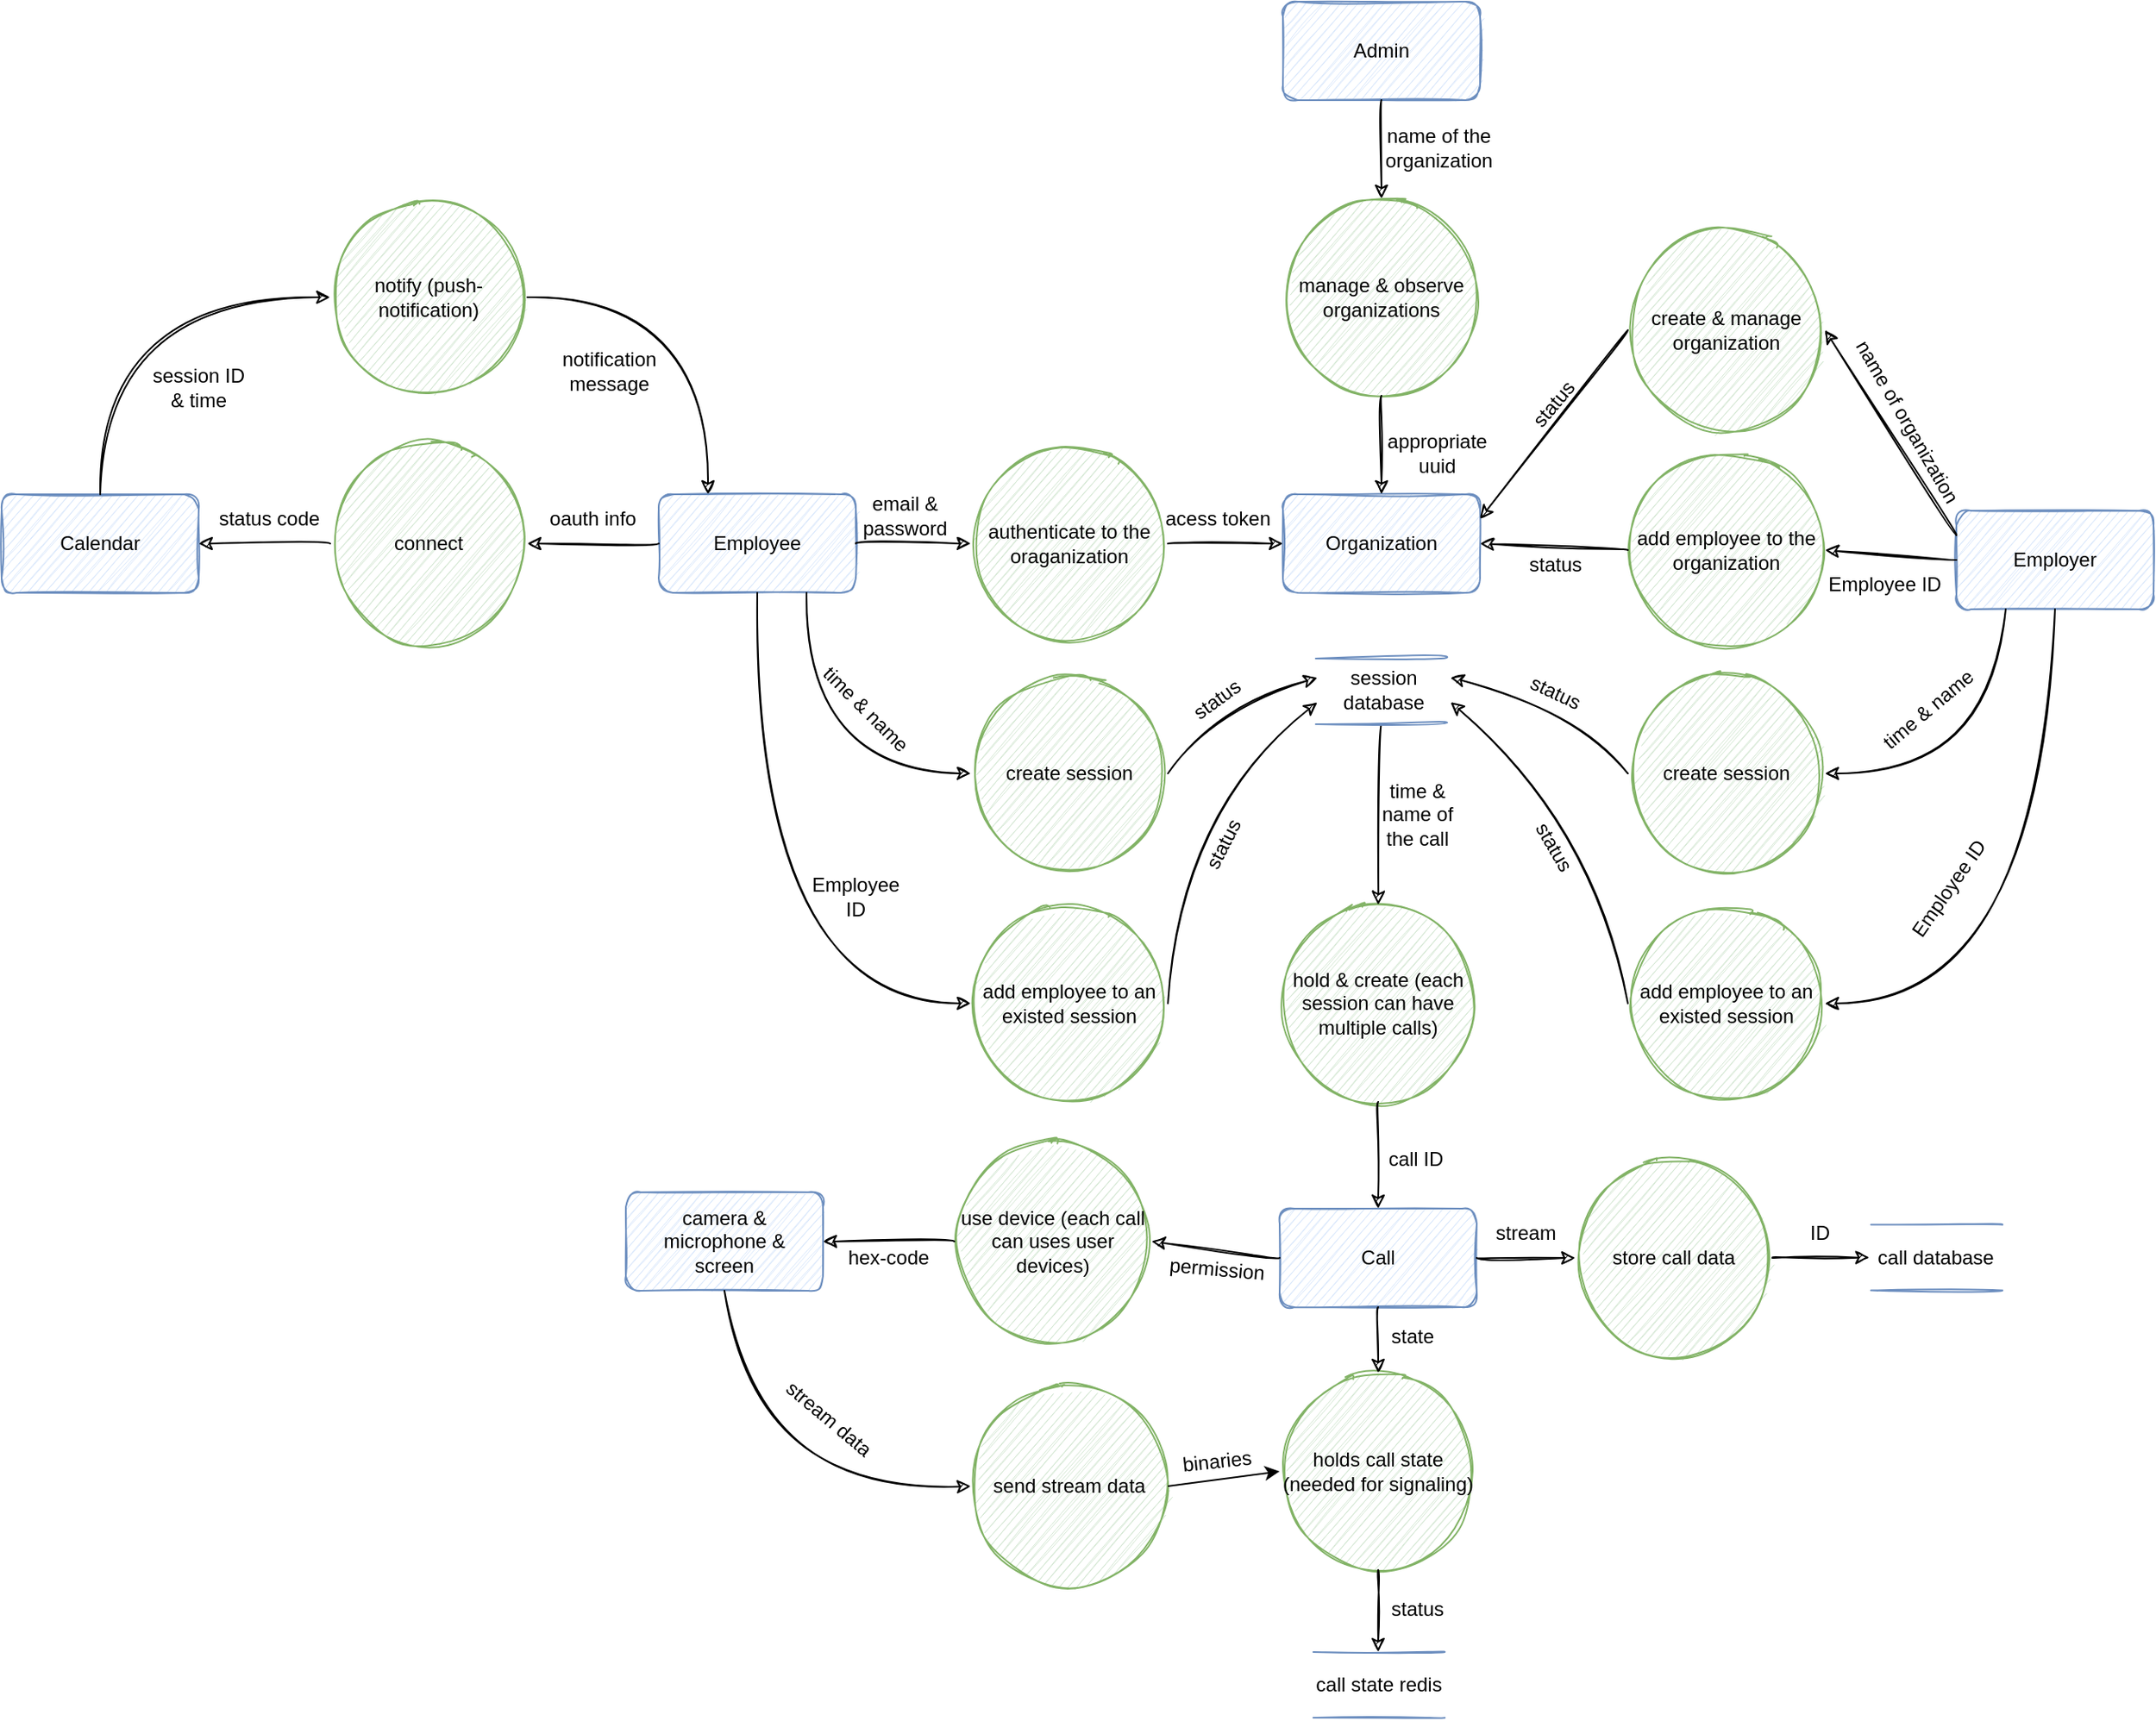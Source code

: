 <mxfile version="18.1.3" type="device"><diagram id="YySows1aSzzeRT33lZb8" name="Page-1"><mxGraphModel dx="2512" dy="702" grid="1" gridSize="10" guides="1" tooltips="1" connect="1" arrows="1" fold="1" page="1" pageScale="1" pageWidth="850" pageHeight="1100" math="0" shadow="0"><root><mxCell id="0"/><mxCell id="1" parent="0"/><mxCell id="kUDlVowtm5K8os70cwyw-1" value="Admin" style="rounded=1;whiteSpace=wrap;html=1;sketch=1;fillColor=#dae8fc;strokeColor=#6c8ebf;" parent="1" vertex="1"><mxGeometry x="390" y="120" width="120" height="60" as="geometry"/></mxCell><mxCell id="kUDlVowtm5K8os70cwyw-2" value="Employee" style="rounded=1;whiteSpace=wrap;html=1;sketch=1;fillColor=#dae8fc;strokeColor=#6c8ebf;" parent="1" vertex="1"><mxGeometry x="10" y="420" width="120" height="60" as="geometry"/></mxCell><mxCell id="kUDlVowtm5K8os70cwyw-3" value="Employer" style="rounded=1;whiteSpace=wrap;html=1;sketch=1;fillColor=#dae8fc;strokeColor=#6c8ebf;" parent="1" vertex="1"><mxGeometry x="800" y="430" width="120" height="60" as="geometry"/></mxCell><mxCell id="kUDlVowtm5K8os70cwyw-4" value="Organization" style="rounded=1;whiteSpace=wrap;html=1;sketch=1;fillColor=#dae8fc;strokeColor=#6c8ebf;" parent="1" vertex="1"><mxGeometry x="390" y="420" width="120" height="60" as="geometry"/></mxCell><mxCell id="kUDlVowtm5K8os70cwyw-5" value="Calendar" style="rounded=1;whiteSpace=wrap;html=1;sketch=1;fillColor=#dae8fc;strokeColor=#6c8ebf;" parent="1" vertex="1"><mxGeometry x="-390" y="420" width="120" height="60" as="geometry"/></mxCell><mxCell id="kUDlVowtm5K8os70cwyw-6" value="manage &amp;amp; observe organizations" style="ellipse;whiteSpace=wrap;html=1;aspect=fixed;rounded=1;sketch=1;fillColor=#d5e8d4;strokeColor=#82b366;" parent="1" vertex="1"><mxGeometry x="390" y="240" width="120" height="120" as="geometry"/></mxCell><mxCell id="kUDlVowtm5K8os70cwyw-9" value="create &amp;amp; manage organization" style="ellipse;whiteSpace=wrap;html=1;aspect=fixed;rounded=1;sketch=1;fillColor=#d5e8d4;strokeColor=#82b366;" parent="1" vertex="1"><mxGeometry x="600" y="260" width="120" height="120" as="geometry"/></mxCell><mxCell id="kUDlVowtm5K8os70cwyw-10" value="name of the organization" style="text;html=1;strokeColor=none;fillColor=none;align=center;verticalAlign=middle;whiteSpace=wrap;rounded=0;sketch=1;" parent="1" vertex="1"><mxGeometry x="455" y="194" width="60" height="30" as="geometry"/></mxCell><mxCell id="kUDlVowtm5K8os70cwyw-11" value="name of organization" style="text;html=1;strokeColor=none;fillColor=none;align=center;verticalAlign=middle;whiteSpace=wrap;rounded=0;sketch=1;rotation=60;" parent="1" vertex="1"><mxGeometry x="710" y="361" width="120" height="30" as="geometry"/></mxCell><mxCell id="kUDlVowtm5K8os70cwyw-14" value="appropriate uuid" style="text;html=1;strokeColor=none;fillColor=none;align=center;verticalAlign=middle;whiteSpace=wrap;rounded=0;sketch=1;" parent="1" vertex="1"><mxGeometry x="454" y="380" width="60" height="30" as="geometry"/></mxCell><mxCell id="kUDlVowtm5K8os70cwyw-15" value="status" style="text;html=1;strokeColor=none;fillColor=none;align=center;verticalAlign=middle;whiteSpace=wrap;rounded=0;sketch=1;rotation=-50;" parent="1" vertex="1"><mxGeometry x="525" y="350" width="60" height="30" as="geometry"/></mxCell><mxCell id="kUDlVowtm5K8os70cwyw-16" value="" style="endArrow=classic;html=1;rounded=1;sketch=1;curved=1;entryX=1;entryY=0.5;entryDx=0;entryDy=0;exitX=0;exitY=0.25;exitDx=0;exitDy=0;" parent="1" source="kUDlVowtm5K8os70cwyw-3" target="kUDlVowtm5K8os70cwyw-9" edge="1"><mxGeometry width="50" height="50" relative="1" as="geometry"><mxPoint x="270" y="470" as="sourcePoint"/><mxPoint x="320" y="420" as="targetPoint"/></mxGeometry></mxCell><mxCell id="kUDlVowtm5K8os70cwyw-17" value="" style="endArrow=classic;html=1;rounded=1;sketch=1;curved=1;entryX=1;entryY=0.25;entryDx=0;entryDy=0;exitX=0;exitY=0.5;exitDx=0;exitDy=0;" parent="1" source="kUDlVowtm5K8os70cwyw-9" target="kUDlVowtm5K8os70cwyw-4" edge="1"><mxGeometry width="50" height="50" relative="1" as="geometry"><mxPoint x="280" y="480" as="sourcePoint"/><mxPoint x="330" y="430" as="targetPoint"/><Array as="points"/></mxGeometry></mxCell><mxCell id="kUDlVowtm5K8os70cwyw-18" value="" style="endArrow=classic;html=1;rounded=1;sketch=1;curved=1;entryX=0.5;entryY=0;entryDx=0;entryDy=0;exitX=0.5;exitY=1;exitDx=0;exitDy=0;" parent="1" source="kUDlVowtm5K8os70cwyw-1" target="kUDlVowtm5K8os70cwyw-6" edge="1"><mxGeometry width="50" height="50" relative="1" as="geometry"><mxPoint x="280" y="480" as="sourcePoint"/><mxPoint x="330" y="430" as="targetPoint"/></mxGeometry></mxCell><mxCell id="kUDlVowtm5K8os70cwyw-19" value="" style="endArrow=classic;html=1;rounded=1;sketch=1;curved=1;entryX=0.5;entryY=0;entryDx=0;entryDy=0;exitX=0.5;exitY=1;exitDx=0;exitDy=0;" parent="1" source="kUDlVowtm5K8os70cwyw-6" target="kUDlVowtm5K8os70cwyw-4" edge="1"><mxGeometry width="50" height="50" relative="1" as="geometry"><mxPoint x="290" y="490" as="sourcePoint"/><mxPoint x="340" y="440" as="targetPoint"/></mxGeometry></mxCell><mxCell id="kUDlVowtm5K8os70cwyw-26" value="Call" style="rounded=1;whiteSpace=wrap;html=1;sketch=1;fillColor=#dae8fc;strokeColor=#6c8ebf;" parent="1" vertex="1"><mxGeometry x="388" y="855" width="120" height="60" as="geometry"/></mxCell><mxCell id="kUDlVowtm5K8os70cwyw-28" value="create session" style="ellipse;whiteSpace=wrap;html=1;aspect=fixed;rounded=1;sketch=1;fillColor=#d5e8d4;strokeColor=#82b366;" parent="1" vertex="1"><mxGeometry x="200" y="530" width="120" height="120" as="geometry"/></mxCell><mxCell id="kUDlVowtm5K8os70cwyw-29" value="add employee to an existed session" style="ellipse;whiteSpace=wrap;html=1;aspect=fixed;rounded=1;sketch=1;fillColor=#d5e8d4;strokeColor=#82b366;" parent="1" vertex="1"><mxGeometry x="200" y="670" width="120" height="120" as="geometry"/></mxCell><mxCell id="kUDlVowtm5K8os70cwyw-30" value="" style="endArrow=classic;html=1;rounded=1;sketch=1;curved=1;exitX=0.75;exitY=1;exitDx=0;exitDy=0;entryX=0;entryY=0.5;entryDx=0;entryDy=0;" parent="1" source="kUDlVowtm5K8os70cwyw-2" target="kUDlVowtm5K8os70cwyw-28" edge="1"><mxGeometry width="50" height="50" relative="1" as="geometry"><mxPoint x="470" y="750" as="sourcePoint"/><mxPoint x="520" y="700" as="targetPoint"/><Array as="points"><mxPoint x="100" y="590"/></Array></mxGeometry></mxCell><mxCell id="kUDlVowtm5K8os70cwyw-31" value="" style="endArrow=classic;html=1;rounded=1;sketch=1;curved=1;exitX=1;exitY=0.5;exitDx=0;exitDy=0;entryX=0;entryY=0.25;entryDx=0;entryDy=0;" parent="1" source="kUDlVowtm5K8os70cwyw-28" target="kUDlVowtm5K8os70cwyw-71" edge="1"><mxGeometry width="50" height="50" relative="1" as="geometry"><mxPoint x="389" y="520" as="sourcePoint"/><mxPoint x="400" y="530" as="targetPoint"/><Array as="points"><mxPoint x="350" y="550"/></Array></mxGeometry></mxCell><mxCell id="kUDlVowtm5K8os70cwyw-32" value="time &amp;amp; name" style="text;html=1;strokeColor=none;fillColor=none;align=center;verticalAlign=middle;whiteSpace=wrap;rounded=0;sketch=1;rotation=45;" parent="1" vertex="1"><mxGeometry x="101" y="536" width="70" height="30" as="geometry"/></mxCell><mxCell id="kUDlVowtm5K8os70cwyw-33" value="status" style="text;html=1;strokeColor=none;fillColor=none;align=center;verticalAlign=middle;whiteSpace=wrap;rounded=0;sketch=1;rotation=-36;" parent="1" vertex="1"><mxGeometry x="320" y="530" width="60" height="30" as="geometry"/></mxCell><mxCell id="kUDlVowtm5K8os70cwyw-34" value="create session" style="ellipse;whiteSpace=wrap;html=1;aspect=fixed;rounded=1;sketch=1;fillColor=#d5e8d4;strokeColor=#82b366;" parent="1" vertex="1"><mxGeometry x="600" y="530" width="120" height="120" as="geometry"/></mxCell><mxCell id="kUDlVowtm5K8os70cwyw-35" value="" style="endArrow=classic;html=1;rounded=1;sketch=1;curved=1;exitX=0;exitY=0.5;exitDx=0;exitDy=0;entryX=1;entryY=0.25;entryDx=0;entryDy=0;" parent="1" source="kUDlVowtm5K8os70cwyw-34" target="kUDlVowtm5K8os70cwyw-71" edge="1"><mxGeometry width="50" height="50" relative="1" as="geometry"><mxPoint x="330" y="600" as="sourcePoint"/><mxPoint x="500" y="530" as="targetPoint"/><Array as="points"><mxPoint x="570" y="550"/></Array></mxGeometry></mxCell><mxCell id="kUDlVowtm5K8os70cwyw-37" value="" style="endArrow=classic;html=1;rounded=1;sketch=1;curved=1;exitX=0.25;exitY=1;exitDx=0;exitDy=0;entryX=1;entryY=0.5;entryDx=0;entryDy=0;" parent="1" source="kUDlVowtm5K8os70cwyw-3" target="kUDlVowtm5K8os70cwyw-34" edge="1"><mxGeometry width="50" height="50" relative="1" as="geometry"><mxPoint x="730" y="510" as="sourcePoint"/><mxPoint x="860" y="620" as="targetPoint"/><Array as="points"><mxPoint x="820" y="590"/></Array></mxGeometry></mxCell><mxCell id="kUDlVowtm5K8os70cwyw-38" value="time &amp;amp; name" style="text;html=1;strokeColor=none;fillColor=none;align=center;verticalAlign=middle;whiteSpace=wrap;rounded=0;sketch=1;rotation=-40;" parent="1" vertex="1"><mxGeometry x="743" y="536" width="80" height="30" as="geometry"/></mxCell><mxCell id="kUDlVowtm5K8os70cwyw-39" value="" style="endArrow=classic;html=1;rounded=1;sketch=1;curved=1;exitX=0.5;exitY=1;exitDx=0;exitDy=0;entryX=0;entryY=0.5;entryDx=0;entryDy=0;" parent="1" source="kUDlVowtm5K8os70cwyw-2" target="kUDlVowtm5K8os70cwyw-29" edge="1"><mxGeometry width="50" height="50" relative="1" as="geometry"><mxPoint x="110" y="490" as="sourcePoint"/><mxPoint x="210" y="600" as="targetPoint"/><Array as="points"><mxPoint x="70" y="730"/></Array></mxGeometry></mxCell><mxCell id="kUDlVowtm5K8os70cwyw-40" value="Employee ID" style="text;html=1;strokeColor=none;fillColor=none;align=center;verticalAlign=middle;whiteSpace=wrap;rounded=0;sketch=1;" parent="1" vertex="1"><mxGeometry x="100" y="650" width="60" height="30" as="geometry"/></mxCell><mxCell id="kUDlVowtm5K8os70cwyw-41" value="" style="endArrow=classic;html=1;rounded=1;sketch=1;curved=1;exitX=1;exitY=0.5;exitDx=0;exitDy=0;entryX=0;entryY=0.75;entryDx=0;entryDy=0;" parent="1" source="kUDlVowtm5K8os70cwyw-29" target="kUDlVowtm5K8os70cwyw-71" edge="1"><mxGeometry width="50" height="50" relative="1" as="geometry"><mxPoint x="330" y="600" as="sourcePoint"/><mxPoint x="400" y="550" as="targetPoint"/><Array as="points"><mxPoint x="330" y="610"/></Array></mxGeometry></mxCell><mxCell id="kUDlVowtm5K8os70cwyw-42" value="add employee to an existed session" style="ellipse;whiteSpace=wrap;html=1;aspect=fixed;rounded=1;sketch=1;fillColor=#d5e8d4;strokeColor=#82b366;" parent="1" vertex="1"><mxGeometry x="600" y="670" width="120" height="120" as="geometry"/></mxCell><mxCell id="kUDlVowtm5K8os70cwyw-43" value="" style="endArrow=classic;html=1;rounded=1;sketch=1;curved=1;exitX=0;exitY=0.5;exitDx=0;exitDy=0;entryX=1;entryY=0.75;entryDx=0;entryDy=0;" parent="1" source="kUDlVowtm5K8os70cwyw-42" target="kUDlVowtm5K8os70cwyw-71" edge="1"><mxGeometry width="50" height="50" relative="1" as="geometry"><mxPoint x="330" y="740" as="sourcePoint"/><mxPoint x="500" y="550" as="targetPoint"/><Array as="points"><mxPoint x="580" y="620"/></Array></mxGeometry></mxCell><mxCell id="kUDlVowtm5K8os70cwyw-46" value="" style="endArrow=classic;html=1;rounded=1;sketch=1;curved=1;exitX=0.5;exitY=1;exitDx=0;exitDy=0;entryX=1;entryY=0.5;entryDx=0;entryDy=0;" parent="1" source="kUDlVowtm5K8os70cwyw-3" target="kUDlVowtm5K8os70cwyw-42" edge="1"><mxGeometry width="50" height="50" relative="1" as="geometry"><mxPoint x="870" y="520" as="sourcePoint"/><mxPoint x="1000" y="770" as="targetPoint"/><Array as="points"><mxPoint x="850" y="730"/></Array></mxGeometry></mxCell><mxCell id="kUDlVowtm5K8os70cwyw-47" value="Employee ID" style="text;html=1;strokeColor=none;fillColor=none;align=center;verticalAlign=middle;whiteSpace=wrap;rounded=0;sketch=1;rotation=-55;" parent="1" vertex="1"><mxGeometry x="759" y="645" width="73" height="30" as="geometry"/></mxCell><mxCell id="kUDlVowtm5K8os70cwyw-48" value="hold &amp;amp; create (each session can have multiple calls)" style="ellipse;whiteSpace=wrap;html=1;aspect=fixed;rounded=1;sketch=1;fillColor=#d5e8d4;strokeColor=#82b366;" parent="1" vertex="1"><mxGeometry x="388" y="670" width="120" height="120" as="geometry"/></mxCell><mxCell id="kUDlVowtm5K8os70cwyw-49" value="" style="endArrow=classic;html=1;rounded=1;sketch=1;curved=1;exitX=0.5;exitY=1;exitDx=0;exitDy=0;entryX=0.5;entryY=0;entryDx=0;entryDy=0;" parent="1" source="kUDlVowtm5K8os70cwyw-48" target="kUDlVowtm5K8os70cwyw-26" edge="1"><mxGeometry width="50" height="50" relative="1" as="geometry"><mxPoint x="318" y="685" as="sourcePoint"/><mxPoint x="398" y="615" as="targetPoint"/><Array as="points"/></mxGeometry></mxCell><mxCell id="kUDlVowtm5K8os70cwyw-50" value="" style="endArrow=classic;html=1;rounded=1;sketch=1;curved=1;entryX=0.5;entryY=0;entryDx=0;entryDy=0;" parent="1" target="kUDlVowtm5K8os70cwyw-48" edge="1"><mxGeometry width="50" height="50" relative="1" as="geometry"><mxPoint x="450" y="560" as="sourcePoint"/><mxPoint x="470" y="920" as="targetPoint"/><Array as="points"/></mxGeometry></mxCell><mxCell id="kUDlVowtm5K8os70cwyw-51" value="time &amp;amp; name of the call" style="text;html=1;strokeColor=none;fillColor=none;align=center;verticalAlign=middle;whiteSpace=wrap;rounded=0;sketch=1;" parent="1" vertex="1"><mxGeometry x="443" y="600" width="58" height="30" as="geometry"/></mxCell><mxCell id="kUDlVowtm5K8os70cwyw-52" value="call ID" style="text;html=1;strokeColor=none;fillColor=none;align=center;verticalAlign=middle;whiteSpace=wrap;rounded=0;sketch=1;" parent="1" vertex="1"><mxGeometry x="441" y="810" width="60" height="30" as="geometry"/></mxCell><mxCell id="kUDlVowtm5K8os70cwyw-53" value="connect" style="ellipse;whiteSpace=wrap;html=1;aspect=fixed;rounded=1;sketch=1;fillColor=#d5e8d4;strokeColor=#82b366;" parent="1" vertex="1"><mxGeometry x="-190" y="390" width="120" height="120" as="geometry"/></mxCell><mxCell id="kUDlVowtm5K8os70cwyw-54" value="" style="endArrow=classic;html=1;rounded=1;sketch=1;curved=1;exitX=0;exitY=0.5;exitDx=0;exitDy=0;" parent="1" source="kUDlVowtm5K8os70cwyw-2" target="kUDlVowtm5K8os70cwyw-53" edge="1"><mxGeometry width="50" height="50" relative="1" as="geometry"><mxPoint x="-70" y="570" as="sourcePoint"/><mxPoint x="-20" y="520" as="targetPoint"/></mxGeometry></mxCell><mxCell id="kUDlVowtm5K8os70cwyw-55" value="" style="endArrow=classic;html=1;rounded=1;sketch=1;curved=1;exitX=0;exitY=0.5;exitDx=0;exitDy=0;entryX=1;entryY=0.5;entryDx=0;entryDy=0;" parent="1" source="kUDlVowtm5K8os70cwyw-53" target="kUDlVowtm5K8os70cwyw-5" edge="1"><mxGeometry width="50" height="50" relative="1" as="geometry"><mxPoint x="20" y="460" as="sourcePoint"/><mxPoint x="-60" y="460" as="targetPoint"/></mxGeometry></mxCell><mxCell id="kUDlVowtm5K8os70cwyw-56" value="oauth info" style="text;html=1;strokeColor=none;fillColor=none;align=center;verticalAlign=middle;whiteSpace=wrap;rounded=0;sketch=1;" parent="1" vertex="1"><mxGeometry x="-60" y="420" width="60" height="30" as="geometry"/></mxCell><mxCell id="kUDlVowtm5K8os70cwyw-57" value="status code" style="text;html=1;strokeColor=none;fillColor=none;align=center;verticalAlign=middle;whiteSpace=wrap;rounded=0;sketch=1;" parent="1" vertex="1"><mxGeometry x="-262" y="420" width="70" height="30" as="geometry"/></mxCell><mxCell id="kUDlVowtm5K8os70cwyw-58" value="notify (push-notification)" style="ellipse;whiteSpace=wrap;html=1;aspect=fixed;rounded=1;sketch=1;fillColor=#d5e8d4;strokeColor=#82b366;" parent="1" vertex="1"><mxGeometry x="-190" y="240" width="120" height="120" as="geometry"/></mxCell><mxCell id="kUDlVowtm5K8os70cwyw-59" value="" style="endArrow=classic;html=1;rounded=1;sketch=1;curved=1;exitX=0.5;exitY=0;exitDx=0;exitDy=0;entryX=0;entryY=0.5;entryDx=0;entryDy=0;" parent="1" source="kUDlVowtm5K8os70cwyw-5" target="kUDlVowtm5K8os70cwyw-58" edge="1"><mxGeometry width="50" height="50" relative="1" as="geometry"><mxPoint x="-110" y="470" as="sourcePoint"/><mxPoint x="-60" y="420" as="targetPoint"/><Array as="points"><mxPoint x="-330" y="300"/></Array></mxGeometry></mxCell><mxCell id="kUDlVowtm5K8os70cwyw-60" value="" style="endArrow=classic;html=1;rounded=1;sketch=1;curved=1;entryX=0.25;entryY=0;entryDx=0;entryDy=0;exitX=1;exitY=0.5;exitDx=0;exitDy=0;" parent="1" source="kUDlVowtm5K8os70cwyw-58" target="kUDlVowtm5K8os70cwyw-2" edge="1"><mxGeometry width="50" height="50" relative="1" as="geometry"><mxPoint x="-110" y="470" as="sourcePoint"/><mxPoint x="-60" y="420" as="targetPoint"/><Array as="points"><mxPoint x="40" y="300"/></Array></mxGeometry></mxCell><mxCell id="kUDlVowtm5K8os70cwyw-61" value="notification message" style="text;html=1;strokeColor=none;fillColor=none;align=center;verticalAlign=middle;whiteSpace=wrap;rounded=0;sketch=1;" parent="1" vertex="1"><mxGeometry x="-50" y="330" width="60" height="30" as="geometry"/></mxCell><mxCell id="kUDlVowtm5K8os70cwyw-62" value="session ID &amp;amp; time" style="text;html=1;strokeColor=none;fillColor=none;align=center;verticalAlign=middle;whiteSpace=wrap;rounded=0;sketch=1;" parent="1" vertex="1"><mxGeometry x="-300" y="340" width="60" height="30" as="geometry"/></mxCell><mxCell id="kUDlVowtm5K8os70cwyw-69" value="" style="endArrow=none;html=1;rounded=1;sketch=1;curved=1;fillColor=#dae8fc;strokeColor=#6c8ebf;" parent="1" edge="1"><mxGeometry width="50" height="50" relative="1" as="geometry"><mxPoint x="490" y="519" as="sourcePoint"/><mxPoint x="410" y="520" as="targetPoint"/></mxGeometry></mxCell><mxCell id="kUDlVowtm5K8os70cwyw-70" value="" style="endArrow=none;html=1;rounded=1;sketch=1;curved=1;fillColor=#dae8fc;strokeColor=#6c8ebf;" parent="1" edge="1"><mxGeometry width="50" height="50" relative="1" as="geometry"><mxPoint x="490" y="559" as="sourcePoint"/><mxPoint x="410" y="560" as="targetPoint"/></mxGeometry></mxCell><mxCell id="kUDlVowtm5K8os70cwyw-71" value="session database" style="text;html=1;strokeColor=none;fillColor=none;align=center;verticalAlign=middle;whiteSpace=wrap;rounded=0;sketch=1;" parent="1" vertex="1"><mxGeometry x="411" y="524.17" width="81" height="30" as="geometry"/></mxCell><mxCell id="kUDlVowtm5K8os70cwyw-72" value="status" style="text;html=1;strokeColor=none;fillColor=none;align=center;verticalAlign=middle;whiteSpace=wrap;rounded=0;sketch=1;rotation=-63;" parent="1" vertex="1"><mxGeometry x="324" y="618" width="60" height="30" as="geometry"/></mxCell><mxCell id="kUDlVowtm5K8os70cwyw-73" value="status" style="text;html=1;strokeColor=none;fillColor=none;align=center;verticalAlign=middle;whiteSpace=wrap;rounded=0;sketch=1;rotation=60;" parent="1" vertex="1"><mxGeometry x="525" y="620" width="60" height="30" as="geometry"/></mxCell><mxCell id="kUDlVowtm5K8os70cwyw-75" value="" style="endArrow=none;html=1;rounded=1;sketch=1;curved=1;fillColor=#dae8fc;strokeColor=#6c8ebf;" parent="1" edge="1"><mxGeometry width="50" height="50" relative="1" as="geometry"><mxPoint x="828" y="864.8" as="sourcePoint"/><mxPoint x="748" y="864.8" as="targetPoint"/></mxGeometry></mxCell><mxCell id="kUDlVowtm5K8os70cwyw-76" value="" style="endArrow=none;html=1;rounded=1;sketch=1;curved=1;fillColor=#dae8fc;strokeColor=#6c8ebf;" parent="1" edge="1"><mxGeometry width="50" height="50" relative="1" as="geometry"><mxPoint x="828" y="904.8" as="sourcePoint"/><mxPoint x="748" y="904.8" as="targetPoint"/></mxGeometry></mxCell><mxCell id="kUDlVowtm5K8os70cwyw-77" value="call database" style="text;html=1;strokeColor=none;fillColor=none;align=center;verticalAlign=middle;whiteSpace=wrap;rounded=0;sketch=1;" parent="1" vertex="1"><mxGeometry x="747" y="869.8" width="81" height="30" as="geometry"/></mxCell><mxCell id="kUDlVowtm5K8os70cwyw-78" value="store call data" style="ellipse;whiteSpace=wrap;html=1;aspect=fixed;rounded=1;sketch=1;fillColor=#d5e8d4;strokeColor=#82b366;" parent="1" vertex="1"><mxGeometry x="568" y="825" width="120" height="120" as="geometry"/></mxCell><mxCell id="kUDlVowtm5K8os70cwyw-79" value="" style="endArrow=classic;html=1;rounded=1;sketch=1;curved=1;exitX=1;exitY=0.5;exitDx=0;exitDy=0;entryX=0;entryY=0.5;entryDx=0;entryDy=0;" parent="1" source="kUDlVowtm5K8os70cwyw-26" target="kUDlVowtm5K8os70cwyw-78" edge="1"><mxGeometry width="50" height="50" relative="1" as="geometry"><mxPoint x="558" y="835" as="sourcePoint"/><mxPoint x="608" y="785" as="targetPoint"/></mxGeometry></mxCell><mxCell id="kUDlVowtm5K8os70cwyw-80" value="" style="endArrow=classic;html=1;rounded=1;sketch=1;curved=1;exitX=1;exitY=0.5;exitDx=0;exitDy=0;entryX=0;entryY=0.5;entryDx=0;entryDy=0;" parent="1" source="kUDlVowtm5K8os70cwyw-78" target="kUDlVowtm5K8os70cwyw-77" edge="1"><mxGeometry width="50" height="50" relative="1" as="geometry"><mxPoint x="518" y="895" as="sourcePoint"/><mxPoint x="578" y="895" as="targetPoint"/></mxGeometry></mxCell><mxCell id="kUDlVowtm5K8os70cwyw-81" value="stream" style="text;html=1;strokeColor=none;fillColor=none;align=center;verticalAlign=middle;whiteSpace=wrap;rounded=0;sketch=1;" parent="1" vertex="1"><mxGeometry x="508" y="855" width="60" height="30" as="geometry"/></mxCell><mxCell id="kUDlVowtm5K8os70cwyw-82" value="ID" style="text;html=1;strokeColor=none;fillColor=none;align=center;verticalAlign=middle;whiteSpace=wrap;rounded=0;sketch=1;" parent="1" vertex="1"><mxGeometry x="687" y="855" width="60" height="30" as="geometry"/></mxCell><mxCell id="kUDlVowtm5K8os70cwyw-83" value="use device (each call can uses user devices)" style="ellipse;whiteSpace=wrap;html=1;aspect=fixed;rounded=1;sketch=1;fillColor=#d5e8d4;strokeColor=#82b366;" parent="1" vertex="1"><mxGeometry x="190" y="815" width="120" height="120" as="geometry"/></mxCell><mxCell id="kUDlVowtm5K8os70cwyw-84" value="" style="endArrow=classic;html=1;rounded=1;sketch=1;curved=1;exitX=0;exitY=0.5;exitDx=0;exitDy=0;entryX=1;entryY=0.5;entryDx=0;entryDy=0;" parent="1" source="kUDlVowtm5K8os70cwyw-26" target="kUDlVowtm5K8os70cwyw-83" edge="1"><mxGeometry width="50" height="50" relative="1" as="geometry"><mxPoint x="308" y="855" as="sourcePoint"/><mxPoint x="358" y="805" as="targetPoint"/></mxGeometry></mxCell><mxCell id="kUDlVowtm5K8os70cwyw-85" value="camera &amp;amp; &lt;br&gt;microphone &amp;amp;&lt;br&gt;screen" style="rounded=1;whiteSpace=wrap;html=1;sketch=1;fillColor=#dae8fc;strokeColor=#6c8ebf;" parent="1" vertex="1"><mxGeometry x="-10" y="845" width="120" height="60" as="geometry"/></mxCell><mxCell id="kUDlVowtm5K8os70cwyw-86" value="permission" style="text;html=1;strokeColor=none;fillColor=none;align=center;verticalAlign=middle;whiteSpace=wrap;rounded=0;sketch=1;rotation=5;" parent="1" vertex="1"><mxGeometry x="320" y="877" width="60" height="30" as="geometry"/></mxCell><mxCell id="kUDlVowtm5K8os70cwyw-87" value="" style="endArrow=classic;html=1;rounded=1;sketch=1;curved=1;exitX=0;exitY=0.5;exitDx=0;exitDy=0;entryX=1;entryY=0.5;entryDx=0;entryDy=0;" parent="1" source="kUDlVowtm5K8os70cwyw-83" target="kUDlVowtm5K8os70cwyw-85" edge="1"><mxGeometry width="50" height="50" relative="1" as="geometry"><mxPoint x="238" y="895" as="sourcePoint"/><mxPoint x="288" y="845" as="targetPoint"/></mxGeometry></mxCell><mxCell id="kUDlVowtm5K8os70cwyw-88" value="hex-code" style="text;html=1;strokeColor=none;fillColor=none;align=center;verticalAlign=middle;whiteSpace=wrap;rounded=0;sketch=1;" parent="1" vertex="1"><mxGeometry x="120" y="869.8" width="60" height="30" as="geometry"/></mxCell><mxCell id="kUDlVowtm5K8os70cwyw-89" value="authenticate to the oraganization" style="ellipse;whiteSpace=wrap;html=1;aspect=fixed;rounded=1;sketch=1;fillColor=#d5e8d4;strokeColor=#82b366;" parent="1" vertex="1"><mxGeometry x="200" y="390" width="120" height="120" as="geometry"/></mxCell><mxCell id="kUDlVowtm5K8os70cwyw-90" value="" style="endArrow=classic;html=1;rounded=1;sketch=1;curved=1;exitX=1;exitY=0.5;exitDx=0;exitDy=0;entryX=0;entryY=0.5;entryDx=0;entryDy=0;" parent="1" source="kUDlVowtm5K8os70cwyw-2" target="kUDlVowtm5K8os70cwyw-89" edge="1"><mxGeometry width="50" height="50" relative="1" as="geometry"><mxPoint x="240" y="450" as="sourcePoint"/><mxPoint x="290" y="400" as="targetPoint"/><Array as="points"/></mxGeometry></mxCell><mxCell id="kUDlVowtm5K8os70cwyw-91" value="email &amp;amp; password" style="text;html=1;strokeColor=none;fillColor=none;align=center;verticalAlign=middle;whiteSpace=wrap;rounded=0;sketch=1;" parent="1" vertex="1"><mxGeometry x="130" y="418" width="60" height="30" as="geometry"/></mxCell><mxCell id="kUDlVowtm5K8os70cwyw-92" value="acess token" style="text;html=1;strokeColor=none;fillColor=none;align=center;verticalAlign=middle;whiteSpace=wrap;rounded=0;sketch=1;rotation=0;" parent="1" vertex="1"><mxGeometry x="312.5" y="420" width="75" height="30" as="geometry"/></mxCell><mxCell id="kUDlVowtm5K8os70cwyw-93" value="" style="endArrow=classic;html=1;rounded=1;sketch=1;curved=1;entryX=0;entryY=0.5;entryDx=0;entryDy=0;exitX=1;exitY=0.5;exitDx=0;exitDy=0;" parent="1" source="kUDlVowtm5K8os70cwyw-89" target="kUDlVowtm5K8os70cwyw-4" edge="1"><mxGeometry width="50" height="50" relative="1" as="geometry"><mxPoint x="610" y="460" as="sourcePoint"/><mxPoint x="520" y="460" as="targetPoint"/><Array as="points"/></mxGeometry></mxCell><mxCell id="kUDlVowtm5K8os70cwyw-94" value="holds call state (needed for signaling)" style="ellipse;whiteSpace=wrap;html=1;aspect=fixed;rounded=1;sketch=1;fillColor=#d5e8d4;strokeColor=#82b366;" parent="1" vertex="1"><mxGeometry x="388" y="955" width="120" height="120" as="geometry"/></mxCell><mxCell id="kUDlVowtm5K8os70cwyw-95" value="" style="endArrow=none;html=1;rounded=1;sketch=1;curved=1;fillColor=#dae8fc;strokeColor=#6c8ebf;" parent="1" edge="1"><mxGeometry width="50" height="50" relative="1" as="geometry"><mxPoint x="488.5" y="1125.0" as="sourcePoint"/><mxPoint x="408.5" y="1125.0" as="targetPoint"/></mxGeometry></mxCell><mxCell id="kUDlVowtm5K8os70cwyw-96" value="" style="endArrow=none;html=1;rounded=1;sketch=1;curved=1;fillColor=#dae8fc;strokeColor=#6c8ebf;" parent="1" edge="1"><mxGeometry width="50" height="50" relative="1" as="geometry"><mxPoint x="488.5" y="1165.0" as="sourcePoint"/><mxPoint x="408.5" y="1165.0" as="targetPoint"/></mxGeometry></mxCell><mxCell id="kUDlVowtm5K8os70cwyw-97" value="call state redis" style="text;html=1;strokeColor=none;fillColor=none;align=center;verticalAlign=middle;whiteSpace=wrap;rounded=0;sketch=1;" parent="1" vertex="1"><mxGeometry x="407.5" y="1130" width="81" height="30" as="geometry"/></mxCell><mxCell id="kUDlVowtm5K8os70cwyw-98" value="" style="endArrow=classic;html=1;rounded=1;sketch=1;curved=1;exitX=0.5;exitY=1;exitDx=0;exitDy=0;entryX=0.5;entryY=0;entryDx=0;entryDy=0;" parent="1" source="kUDlVowtm5K8os70cwyw-26" target="kUDlVowtm5K8os70cwyw-94" edge="1"><mxGeometry width="50" height="50" relative="1" as="geometry"><mxPoint x="448" y="1055" as="sourcePoint"/><mxPoint x="498" y="1005" as="targetPoint"/></mxGeometry></mxCell><mxCell id="kUDlVowtm5K8os70cwyw-99" value="" style="endArrow=classic;html=1;rounded=1;sketch=1;curved=1;exitX=0.5;exitY=1;exitDx=0;exitDy=0;" parent="1" source="kUDlVowtm5K8os70cwyw-94" edge="1"><mxGeometry width="50" height="50" relative="1" as="geometry"><mxPoint x="458" y="925" as="sourcePoint"/><mxPoint x="448" y="1125" as="targetPoint"/></mxGeometry></mxCell><mxCell id="kUDlVowtm5K8os70cwyw-100" value="state" style="text;html=1;strokeColor=none;fillColor=none;align=center;verticalAlign=middle;whiteSpace=wrap;rounded=0;sketch=1;" parent="1" vertex="1"><mxGeometry x="439" y="918" width="60" height="30" as="geometry"/></mxCell><mxCell id="kUDlVowtm5K8os70cwyw-101" value="status" style="text;html=1;strokeColor=none;fillColor=none;align=center;verticalAlign=middle;whiteSpace=wrap;rounded=0;sketch=1;" parent="1" vertex="1"><mxGeometry x="442" y="1084" width="60" height="30" as="geometry"/></mxCell><mxCell id="nMqYbRh-AS6utqHicAiY-1" value="status" style="text;html=1;strokeColor=none;fillColor=none;align=center;verticalAlign=middle;whiteSpace=wrap;rounded=0;sketch=1;rotation=25;" parent="1" vertex="1"><mxGeometry x="526" y="526" width="60" height="30" as="geometry"/></mxCell><mxCell id="nMqYbRh-AS6utqHicAiY-2" value="add employee to the organization" style="ellipse;whiteSpace=wrap;html=1;aspect=fixed;rounded=1;sketch=1;fillColor=#d5e8d4;strokeColor=#82b366;" parent="1" vertex="1"><mxGeometry x="600" y="394" width="120" height="120" as="geometry"/></mxCell><mxCell id="nMqYbRh-AS6utqHicAiY-3" value="" style="endArrow=classic;html=1;rounded=1;sketch=1;curved=1;exitX=0;exitY=0.5;exitDx=0;exitDy=0;entryX=1;entryY=0.5;entryDx=0;entryDy=0;" parent="1" source="nMqYbRh-AS6utqHicAiY-2" target="kUDlVowtm5K8os70cwyw-4" edge="1"><mxGeometry width="50" height="50" relative="1" as="geometry"><mxPoint x="320" y="450" as="sourcePoint"/><mxPoint x="520" y="460" as="targetPoint"/></mxGeometry></mxCell><mxCell id="nMqYbRh-AS6utqHicAiY-4" value="" style="endArrow=classic;html=1;rounded=1;sketch=1;curved=1;entryX=1;entryY=0.5;entryDx=0;entryDy=0;exitX=0;exitY=0.5;exitDx=0;exitDy=0;" parent="1" source="kUDlVowtm5K8os70cwyw-3" target="nMqYbRh-AS6utqHicAiY-2" edge="1"><mxGeometry width="50" height="50" relative="1" as="geometry"><mxPoint x="130" y="450" as="sourcePoint"/><mxPoint x="200" y="450" as="targetPoint"/></mxGeometry></mxCell><mxCell id="nMqYbRh-AS6utqHicAiY-5" value="status" style="text;html=1;strokeColor=none;fillColor=none;align=center;verticalAlign=middle;whiteSpace=wrap;rounded=0;sketch=1;rotation=0;" parent="1" vertex="1"><mxGeometry x="526" y="448" width="60" height="30" as="geometry"/></mxCell><mxCell id="nMqYbRh-AS6utqHicAiY-6" value="Employee ID" style="text;html=1;strokeColor=none;fillColor=none;align=center;verticalAlign=middle;whiteSpace=wrap;rounded=0;sketch=1;" parent="1" vertex="1"><mxGeometry x="720" y="460" width="73" height="30" as="geometry"/></mxCell><mxCell id="-00jdcO4EGPMJwGuqulF-1" value="send stream data" style="ellipse;whiteSpace=wrap;html=1;aspect=fixed;rounded=1;sketch=1;fillColor=#d5e8d4;strokeColor=#82b366;" vertex="1" parent="1"><mxGeometry x="200" y="964" width="120" height="120" as="geometry"/></mxCell><mxCell id="-00jdcO4EGPMJwGuqulF-2" value="" style="endArrow=classic;html=1;rounded=1;sketch=1;curved=1;exitX=0.5;exitY=1;exitDx=0;exitDy=0;entryX=0;entryY=0.5;entryDx=0;entryDy=0;" edge="1" parent="1" source="kUDlVowtm5K8os70cwyw-85" target="-00jdcO4EGPMJwGuqulF-1"><mxGeometry width="50" height="50" relative="1" as="geometry"><mxPoint x="70" y="720" as="sourcePoint"/><mxPoint x="200" y="970" as="targetPoint"/><Array as="points"><mxPoint x="70" y="1030"/></Array></mxGeometry></mxCell><mxCell id="-00jdcO4EGPMJwGuqulF-3" value="stream data" style="text;html=1;strokeColor=none;fillColor=none;align=center;verticalAlign=middle;whiteSpace=wrap;rounded=0;sketch=1;rotation=40;" vertex="1" parent="1"><mxGeometry x="78.54" y="967.54" width="70" height="30" as="geometry"/></mxCell><mxCell id="-00jdcO4EGPMJwGuqulF-4" value="" style="endArrow=classic;html=1;rounded=0;entryX=0;entryY=0.5;entryDx=0;entryDy=0;exitX=1;exitY=0.5;exitDx=0;exitDy=0;" edge="1" parent="1" source="-00jdcO4EGPMJwGuqulF-1" target="kUDlVowtm5K8os70cwyw-94"><mxGeometry width="50" height="50" relative="1" as="geometry"><mxPoint x="310" y="1060" as="sourcePoint"/><mxPoint x="360" y="1010" as="targetPoint"/></mxGeometry></mxCell><mxCell id="-00jdcO4EGPMJwGuqulF-5" value="binaries" style="text;html=1;strokeColor=none;fillColor=none;align=center;verticalAlign=middle;whiteSpace=wrap;rounded=0;sketch=1;rotation=-6;" vertex="1" parent="1"><mxGeometry x="320" y="994" width="60" height="30" as="geometry"/></mxCell></root></mxGraphModel></diagram></mxfile>